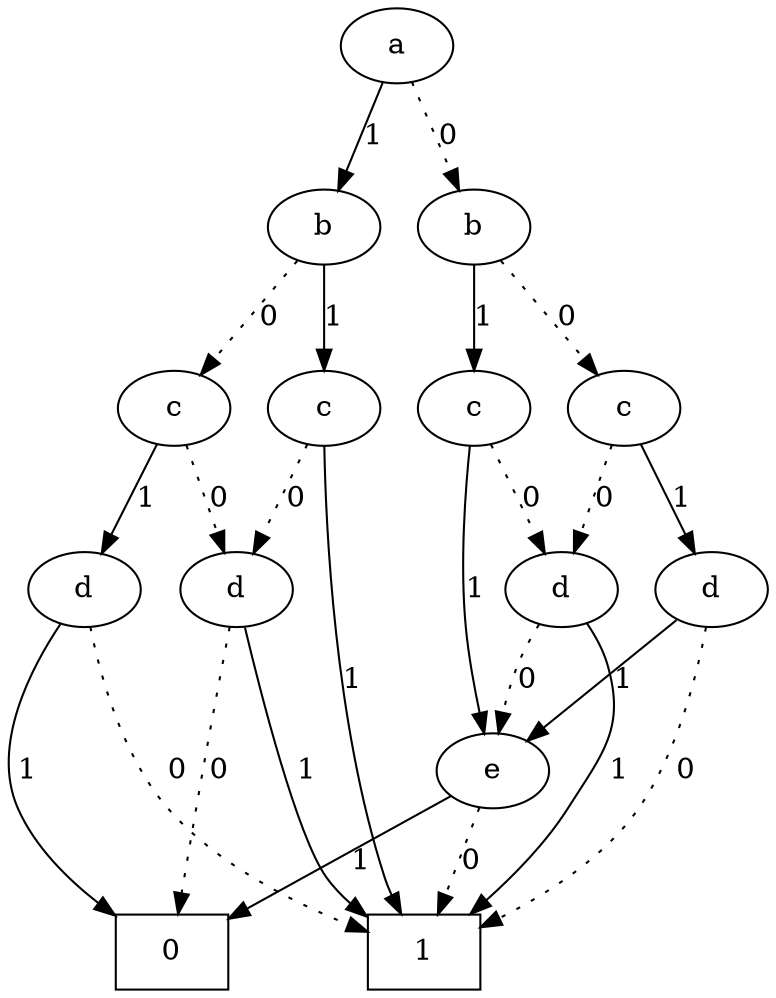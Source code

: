 digraph ROBDD {
  {rank = same 1}
  {rank = same 2 3}
  {rank = same 4 5 6 7}
  {rank = same 8 9 12 13}
  {rank = same 16}

  0 [label=0, shape=box]
  1 [label="a"]
  2 [label="b"]
  3 [label="b"]
  4 [label="c"]
  5 [label="c"]
  6 [label="c"]
  7 [label="c"]
  8 [label="d"]
  9 [label="d"]
  12 [label="d"]
  13 [label="d"]
  16 [label="e"]
  32 [label=1, shape=box]

  1 -> 2 [label=0, style=dotted]
  1 -> 3 [label=1, style=solid]
  2 -> 4 [label=0, style=dotted]
  2 -> 5 [label=1, style=solid]
  3 -> 6 [label=0, style=dotted]
  3 -> 7 [label=1, style=solid]
  4 -> 8 [label=0, style=dotted]
  4 -> 9 [label=1, style=solid]
  5 -> 8 [label=0, style=dotted]
  5 -> 16 [label=1, style=solid]
  6 -> 12 [label=0, style=dotted]
  6 -> 13 [label=1, style=solid]
  7 -> 12 [label=0, style=dotted]
  7 -> 32 [label=1, style=solid]
  8 -> 16 [label=0, style=dotted]
  8 -> 32 [label=1, style=solid]
  9 -> 32 [label=0, style=dotted]
  9 -> 16 [label=1, style=solid]
  12 -> 0 [label=0, style=dotted]
  12 -> 32 [label=1, style=solid]
  13 -> 32 [label=0, style=dotted]
  13 -> 0 [label=1, style=solid]
  16 -> 32 [label=0, style=dotted]
  16 -> 0 [label=1, style=solid]
}
